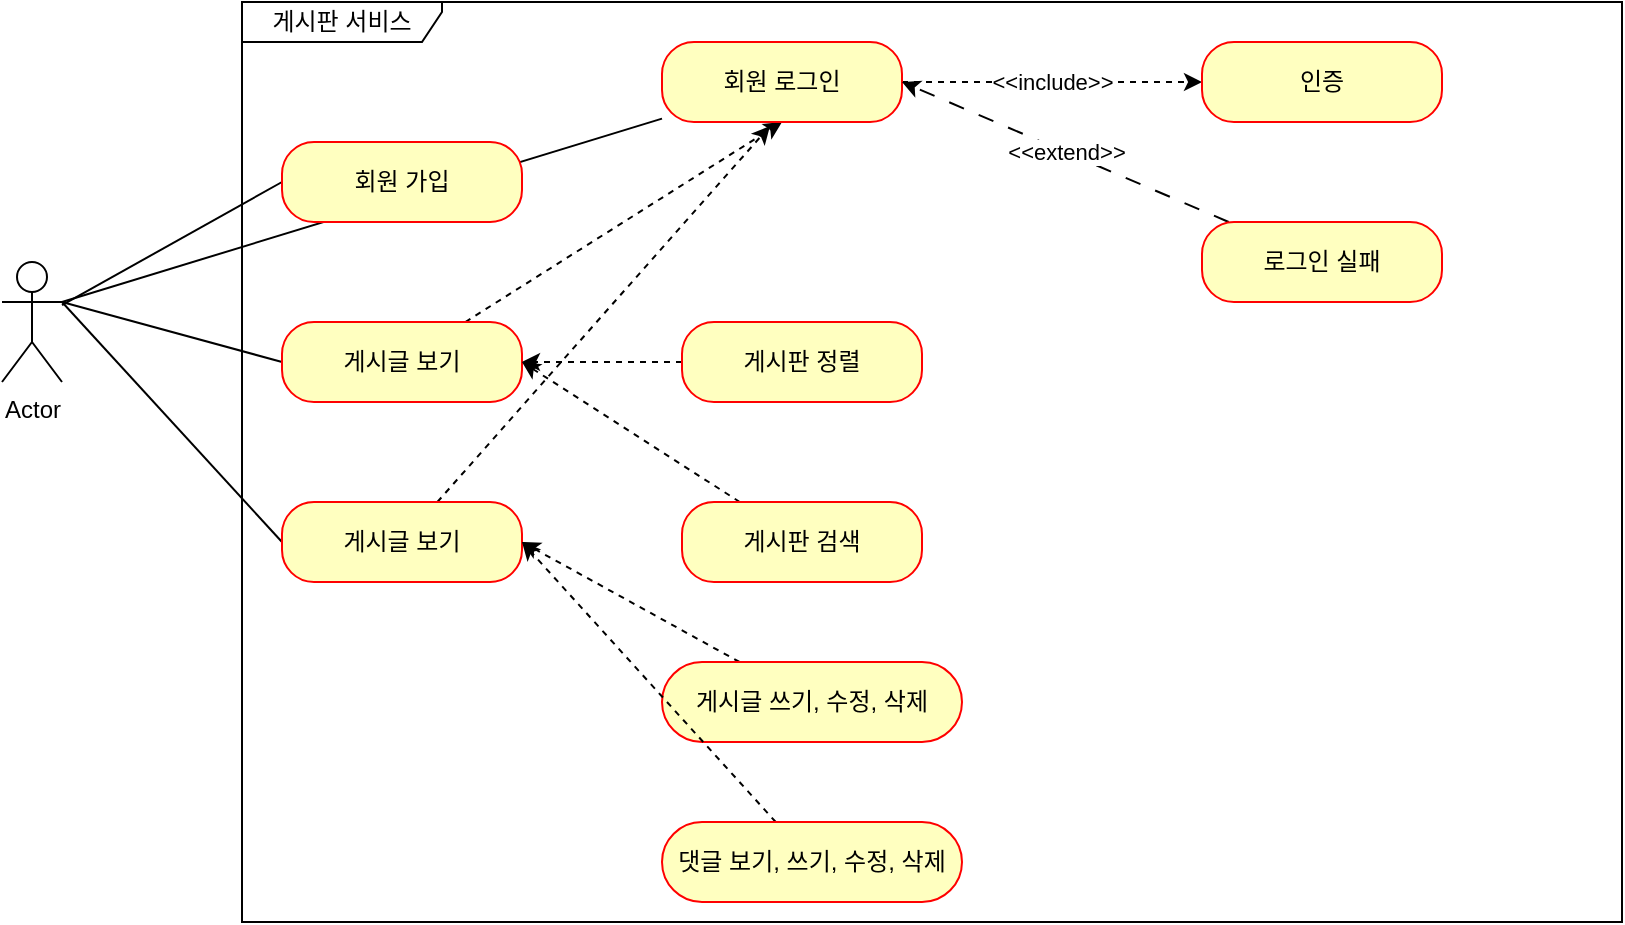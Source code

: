 <mxfile version="21.1.1" type="github">
  <diagram name="페이지-1" id="OepLF5BfwGW0L4MisocV">
    <mxGraphModel dx="1434" dy="764" grid="1" gridSize="10" guides="1" tooltips="1" connect="1" arrows="1" fold="1" page="1" pageScale="1" pageWidth="827" pageHeight="1169" math="0" shadow="0">
      <root>
        <mxCell id="0" />
        <mxCell id="1" parent="0" />
        <mxCell id="uBhow-OmortB9lnPxihI-15" style="rounded=0;orthogonalLoop=1;jettySize=auto;html=1;entryX=0;entryY=0.5;entryDx=0;entryDy=0;endArrow=none;endFill=0;" edge="1" parent="1" source="uBhow-OmortB9lnPxihI-1" target="uBhow-OmortB9lnPxihI-3">
          <mxGeometry relative="1" as="geometry" />
        </mxCell>
        <mxCell id="uBhow-OmortB9lnPxihI-16" style="rounded=0;orthogonalLoop=1;jettySize=auto;html=1;entryX=0;entryY=0.5;entryDx=0;entryDy=0;endArrow=none;endFill=0;exitX=1;exitY=0.333;exitDx=0;exitDy=0;exitPerimeter=0;" edge="1" parent="1" source="uBhow-OmortB9lnPxihI-1" target="uBhow-OmortB9lnPxihI-5">
          <mxGeometry relative="1" as="geometry" />
        </mxCell>
        <mxCell id="uBhow-OmortB9lnPxihI-17" style="rounded=0;orthogonalLoop=1;jettySize=auto;html=1;entryX=0;entryY=0.5;entryDx=0;entryDy=0;endArrow=none;endFill=0;exitX=1;exitY=0.333;exitDx=0;exitDy=0;exitPerimeter=0;" edge="1" parent="1" source="uBhow-OmortB9lnPxihI-1" target="uBhow-OmortB9lnPxihI-6">
          <mxGeometry relative="1" as="geometry" />
        </mxCell>
        <mxCell id="uBhow-OmortB9lnPxihI-18" style="rounded=0;orthogonalLoop=1;jettySize=auto;html=1;endArrow=none;endFill=0;exitX=1;exitY=0.333;exitDx=0;exitDy=0;exitPerimeter=0;" edge="1" parent="1" source="uBhow-OmortB9lnPxihI-1" target="uBhow-OmortB9lnPxihI-7">
          <mxGeometry relative="1" as="geometry" />
        </mxCell>
        <mxCell id="uBhow-OmortB9lnPxihI-1" value="Actor" style="shape=umlActor;verticalLabelPosition=bottom;verticalAlign=top;html=1;outlineConnect=0;" vertex="1" parent="1">
          <mxGeometry x="60" y="260" width="30" height="60" as="geometry" />
        </mxCell>
        <mxCell id="uBhow-OmortB9lnPxihI-2" value="게시판 서비스" style="shape=umlFrame;whiteSpace=wrap;html=1;pointerEvents=0;width=100;height=20;" vertex="1" parent="1">
          <mxGeometry x="180" y="130" width="690" height="460" as="geometry" />
        </mxCell>
        <mxCell id="uBhow-OmortB9lnPxihI-3" value="회원 가입" style="rounded=1;whiteSpace=wrap;html=1;arcSize=40;fontColor=#000000;fillColor=#ffffc0;strokeColor=#ff0000;" vertex="1" parent="1">
          <mxGeometry x="200" y="200" width="120" height="40" as="geometry" />
        </mxCell>
        <mxCell id="uBhow-OmortB9lnPxihI-22" style="rounded=0;orthogonalLoop=1;jettySize=auto;html=1;entryX=0.5;entryY=1;entryDx=0;entryDy=0;dashed=1;" edge="1" parent="1" source="uBhow-OmortB9lnPxihI-5" target="uBhow-OmortB9lnPxihI-7">
          <mxGeometry relative="1" as="geometry" />
        </mxCell>
        <mxCell id="uBhow-OmortB9lnPxihI-5" value="게시글 보기" style="rounded=1;whiteSpace=wrap;html=1;arcSize=40;fontColor=#000000;fillColor=#ffffc0;strokeColor=#ff0000;" vertex="1" parent="1">
          <mxGeometry x="200" y="290" width="120" height="40" as="geometry" />
        </mxCell>
        <mxCell id="uBhow-OmortB9lnPxihI-23" style="rounded=0;orthogonalLoop=1;jettySize=auto;html=1;entryX=0.45;entryY=1.05;entryDx=0;entryDy=0;entryPerimeter=0;dashed=1;" edge="1" parent="1" source="uBhow-OmortB9lnPxihI-6" target="uBhow-OmortB9lnPxihI-7">
          <mxGeometry relative="1" as="geometry" />
        </mxCell>
        <mxCell id="uBhow-OmortB9lnPxihI-6" value="게시글 보기" style="rounded=1;whiteSpace=wrap;html=1;arcSize=40;fontColor=#000000;fillColor=#ffffc0;strokeColor=#ff0000;" vertex="1" parent="1">
          <mxGeometry x="200" y="380" width="120" height="40" as="geometry" />
        </mxCell>
        <mxCell id="uBhow-OmortB9lnPxihI-19" value="&amp;lt;&amp;lt;include&amp;gt;&amp;gt;" style="rounded=0;orthogonalLoop=1;jettySize=auto;html=1;entryX=0;entryY=0.5;entryDx=0;entryDy=0;endArrow=classic;endFill=1;dashed=1;" edge="1" parent="1" source="uBhow-OmortB9lnPxihI-7" target="uBhow-OmortB9lnPxihI-8">
          <mxGeometry relative="1" as="geometry">
            <Array as="points" />
          </mxGeometry>
        </mxCell>
        <mxCell id="uBhow-OmortB9lnPxihI-7" value="회원 로그인" style="rounded=1;whiteSpace=wrap;html=1;arcSize=40;fontColor=#000000;fillColor=#ffffc0;strokeColor=#ff0000;" vertex="1" parent="1">
          <mxGeometry x="390" y="150" width="120" height="40" as="geometry" />
        </mxCell>
        <mxCell id="uBhow-OmortB9lnPxihI-8" value="인증" style="rounded=1;whiteSpace=wrap;html=1;arcSize=40;fontColor=#000000;fillColor=#ffffc0;strokeColor=#ff0000;" vertex="1" parent="1">
          <mxGeometry x="660" y="150" width="120" height="40" as="geometry" />
        </mxCell>
        <mxCell id="uBhow-OmortB9lnPxihI-21" value="&amp;lt;&amp;lt;extend&amp;gt;&amp;gt;" style="rounded=0;orthogonalLoop=1;jettySize=auto;html=1;endArrow=classic;endFill=1;dashed=1;dashPattern=8 8;entryX=1;entryY=0.5;entryDx=0;entryDy=0;" edge="1" parent="1" source="uBhow-OmortB9lnPxihI-9" target="uBhow-OmortB9lnPxihI-7">
          <mxGeometry relative="1" as="geometry" />
        </mxCell>
        <mxCell id="uBhow-OmortB9lnPxihI-9" value="로그인 실패" style="rounded=1;whiteSpace=wrap;html=1;arcSize=40;fontColor=#000000;fillColor=#ffffc0;strokeColor=#ff0000;" vertex="1" parent="1">
          <mxGeometry x="660" y="240" width="120" height="40" as="geometry" />
        </mxCell>
        <mxCell id="uBhow-OmortB9lnPxihI-24" style="rounded=0;orthogonalLoop=1;jettySize=auto;html=1;entryX=1;entryY=0.5;entryDx=0;entryDy=0;dashed=1;" edge="1" parent="1" source="uBhow-OmortB9lnPxihI-10" target="uBhow-OmortB9lnPxihI-5">
          <mxGeometry relative="1" as="geometry" />
        </mxCell>
        <mxCell id="uBhow-OmortB9lnPxihI-10" value="게시판 정렬" style="rounded=1;whiteSpace=wrap;html=1;arcSize=40;fontColor=#000000;fillColor=#ffffc0;strokeColor=#ff0000;" vertex="1" parent="1">
          <mxGeometry x="400" y="290" width="120" height="40" as="geometry" />
        </mxCell>
        <mxCell id="uBhow-OmortB9lnPxihI-25" style="rounded=0;orthogonalLoop=1;jettySize=auto;html=1;entryX=1;entryY=0.5;entryDx=0;entryDy=0;strokeColor=default;dashed=1;" edge="1" parent="1" source="uBhow-OmortB9lnPxihI-11" target="uBhow-OmortB9lnPxihI-5">
          <mxGeometry relative="1" as="geometry" />
        </mxCell>
        <mxCell id="uBhow-OmortB9lnPxihI-11" value="게시판 검색" style="rounded=1;whiteSpace=wrap;html=1;arcSize=40;fontColor=#000000;fillColor=#ffffc0;strokeColor=#ff0000;" vertex="1" parent="1">
          <mxGeometry x="400" y="380" width="120" height="40" as="geometry" />
        </mxCell>
        <mxCell id="uBhow-OmortB9lnPxihI-26" style="rounded=0;orthogonalLoop=1;jettySize=auto;html=1;entryX=1;entryY=0.5;entryDx=0;entryDy=0;dashed=1;" edge="1" parent="1" source="uBhow-OmortB9lnPxihI-12" target="uBhow-OmortB9lnPxihI-6">
          <mxGeometry relative="1" as="geometry" />
        </mxCell>
        <mxCell id="uBhow-OmortB9lnPxihI-12" value="게시글 쓰기, 수정, 삭제" style="rounded=1;whiteSpace=wrap;html=1;arcSize=50;fontColor=#000000;fillColor=#ffffc0;strokeColor=#ff0000;" vertex="1" parent="1">
          <mxGeometry x="390" y="460" width="150" height="40" as="geometry" />
        </mxCell>
        <mxCell id="uBhow-OmortB9lnPxihI-27" style="rounded=0;orthogonalLoop=1;jettySize=auto;html=1;entryX=1;entryY=0.5;entryDx=0;entryDy=0;strokeColor=none;dashed=1;" edge="1" parent="1" source="uBhow-OmortB9lnPxihI-13" target="uBhow-OmortB9lnPxihI-6">
          <mxGeometry relative="1" as="geometry" />
        </mxCell>
        <mxCell id="uBhow-OmortB9lnPxihI-28" style="rounded=0;orthogonalLoop=1;jettySize=auto;html=1;entryX=1;entryY=0.5;entryDx=0;entryDy=0;dashed=1;" edge="1" parent="1" source="uBhow-OmortB9lnPxihI-13" target="uBhow-OmortB9lnPxihI-6">
          <mxGeometry relative="1" as="geometry" />
        </mxCell>
        <mxCell id="uBhow-OmortB9lnPxihI-13" value="댓글 보기, 쓰기, 수정, 삭제" style="rounded=1;whiteSpace=wrap;html=1;arcSize=50;fontColor=#000000;fillColor=#ffffc0;strokeColor=#ff0000;" vertex="1" parent="1">
          <mxGeometry x="390" y="540" width="150" height="40" as="geometry" />
        </mxCell>
      </root>
    </mxGraphModel>
  </diagram>
</mxfile>
